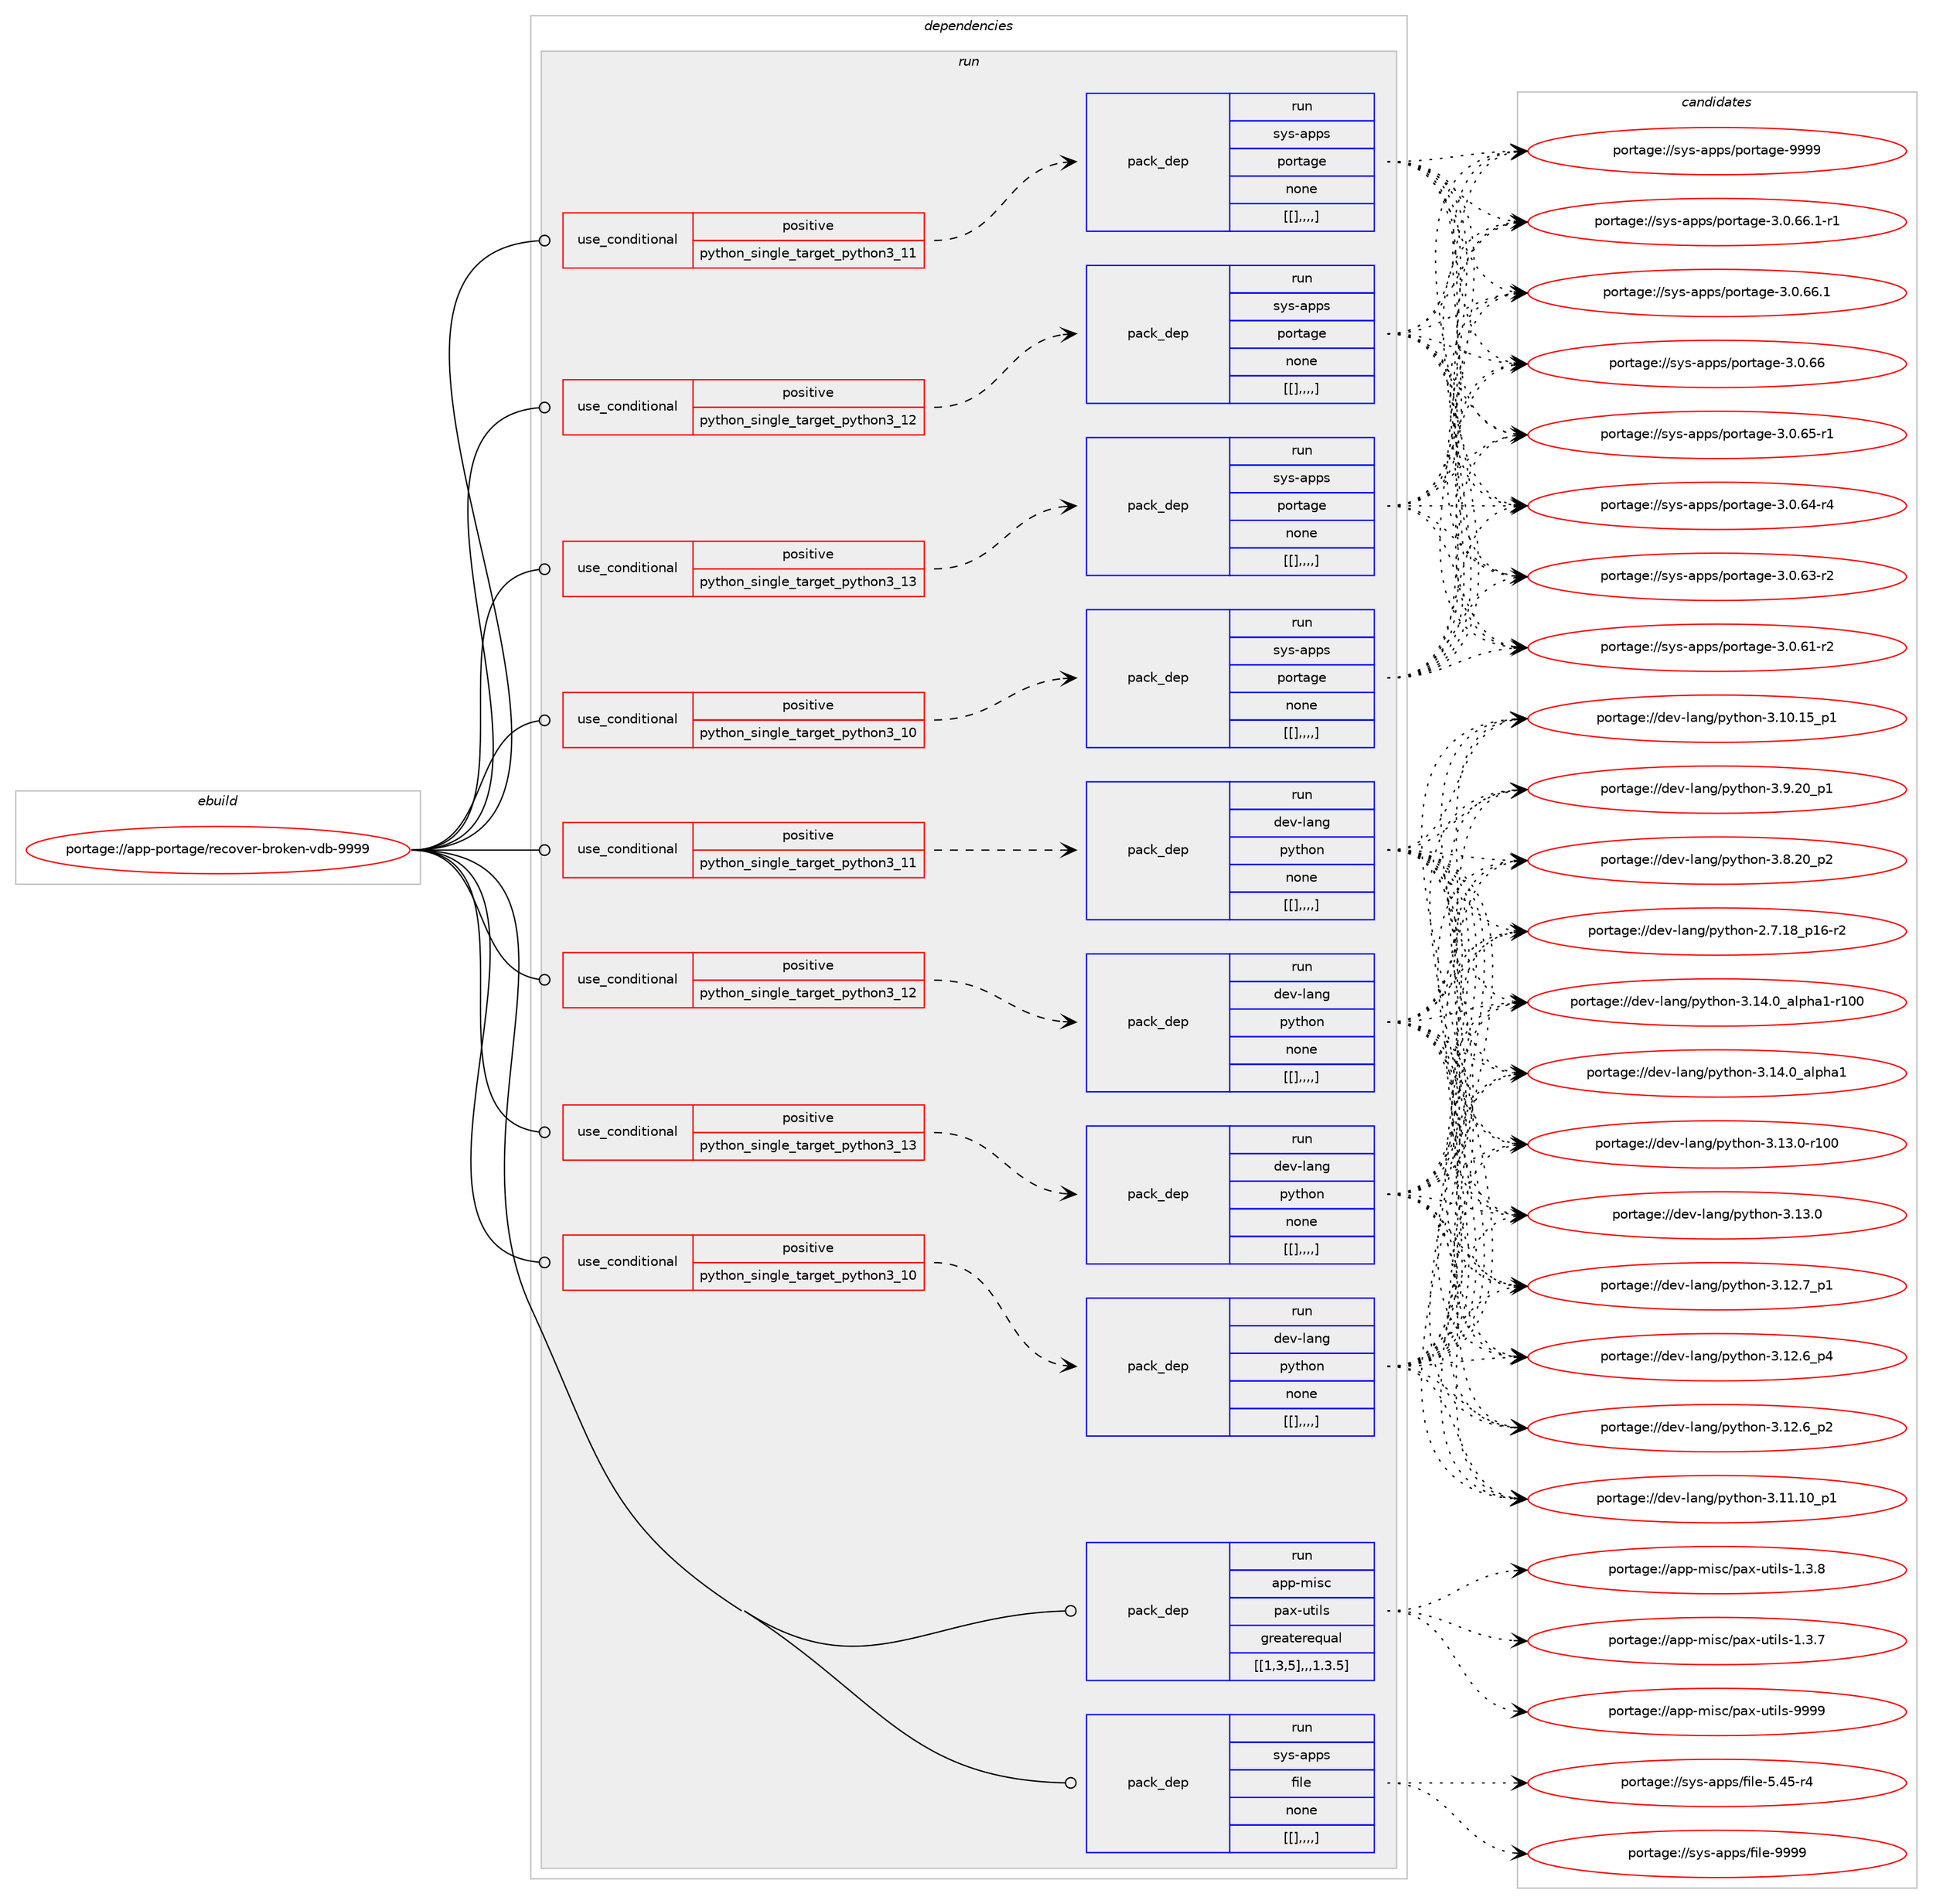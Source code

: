 digraph prolog {

# *************
# Graph options
# *************

newrank=true;
concentrate=true;
compound=true;
graph [rankdir=LR,fontname=Helvetica,fontsize=10,ranksep=1.5];#, ranksep=2.5, nodesep=0.2];
edge  [arrowhead=vee];
node  [fontname=Helvetica,fontsize=10];

# **********
# The ebuild
# **********

subgraph cluster_leftcol {
color=gray;
label=<<i>ebuild</i>>;
id [label="portage://app-portage/recover-broken-vdb-9999", color=red, width=4, href="../app-portage/recover-broken-vdb-9999.svg"];
}

# ****************
# The dependencies
# ****************

subgraph cluster_midcol {
color=gray;
label=<<i>dependencies</i>>;
subgraph cluster_compile {
fillcolor="#eeeeee";
style=filled;
label=<<i>compile</i>>;
}
subgraph cluster_compileandrun {
fillcolor="#eeeeee";
style=filled;
label=<<i>compile and run</i>>;
}
subgraph cluster_run {
fillcolor="#eeeeee";
style=filled;
label=<<i>run</i>>;
subgraph cond15689 {
dependency54477 [label=<<TABLE BORDER="0" CELLBORDER="1" CELLSPACING="0" CELLPADDING="4"><TR><TD ROWSPAN="3" CELLPADDING="10">use_conditional</TD></TR><TR><TD>positive</TD></TR><TR><TD>python_single_target_python3_10</TD></TR></TABLE>>, shape=none, color=red];
subgraph pack38253 {
dependency54488 [label=<<TABLE BORDER="0" CELLBORDER="1" CELLSPACING="0" CELLPADDING="4" WIDTH="220"><TR><TD ROWSPAN="6" CELLPADDING="30">pack_dep</TD></TR><TR><TD WIDTH="110">run</TD></TR><TR><TD>dev-lang</TD></TR><TR><TD>python</TD></TR><TR><TD>none</TD></TR><TR><TD>[[],,,,]</TD></TR></TABLE>>, shape=none, color=blue];
}
dependency54477:e -> dependency54488:w [weight=20,style="dashed",arrowhead="vee"];
}
id:e -> dependency54477:w [weight=20,style="solid",arrowhead="odot"];
subgraph cond15701 {
dependency54513 [label=<<TABLE BORDER="0" CELLBORDER="1" CELLSPACING="0" CELLPADDING="4"><TR><TD ROWSPAN="3" CELLPADDING="10">use_conditional</TD></TR><TR><TD>positive</TD></TR><TR><TD>python_single_target_python3_10</TD></TR></TABLE>>, shape=none, color=red];
subgraph pack38270 {
dependency54521 [label=<<TABLE BORDER="0" CELLBORDER="1" CELLSPACING="0" CELLPADDING="4" WIDTH="220"><TR><TD ROWSPAN="6" CELLPADDING="30">pack_dep</TD></TR><TR><TD WIDTH="110">run</TD></TR><TR><TD>sys-apps</TD></TR><TR><TD>portage</TD></TR><TR><TD>none</TD></TR><TR><TD>[[],,,,]</TD></TR></TABLE>>, shape=none, color=blue];
}
dependency54513:e -> dependency54521:w [weight=20,style="dashed",arrowhead="vee"];
}
id:e -> dependency54513:w [weight=20,style="solid",arrowhead="odot"];
subgraph cond15709 {
dependency54547 [label=<<TABLE BORDER="0" CELLBORDER="1" CELLSPACING="0" CELLPADDING="4"><TR><TD ROWSPAN="3" CELLPADDING="10">use_conditional</TD></TR><TR><TD>positive</TD></TR><TR><TD>python_single_target_python3_11</TD></TR></TABLE>>, shape=none, color=red];
subgraph pack38307 {
dependency54565 [label=<<TABLE BORDER="0" CELLBORDER="1" CELLSPACING="0" CELLPADDING="4" WIDTH="220"><TR><TD ROWSPAN="6" CELLPADDING="30">pack_dep</TD></TR><TR><TD WIDTH="110">run</TD></TR><TR><TD>dev-lang</TD></TR><TR><TD>python</TD></TR><TR><TD>none</TD></TR><TR><TD>[[],,,,]</TD></TR></TABLE>>, shape=none, color=blue];
}
dependency54547:e -> dependency54565:w [weight=20,style="dashed",arrowhead="vee"];
}
id:e -> dependency54547:w [weight=20,style="solid",arrowhead="odot"];
subgraph cond15734 {
dependency54611 [label=<<TABLE BORDER="0" CELLBORDER="1" CELLSPACING="0" CELLPADDING="4"><TR><TD ROWSPAN="3" CELLPADDING="10">use_conditional</TD></TR><TR><TD>positive</TD></TR><TR><TD>python_single_target_python3_11</TD></TR></TABLE>>, shape=none, color=red];
subgraph pack38340 {
dependency54615 [label=<<TABLE BORDER="0" CELLBORDER="1" CELLSPACING="0" CELLPADDING="4" WIDTH="220"><TR><TD ROWSPAN="6" CELLPADDING="30">pack_dep</TD></TR><TR><TD WIDTH="110">run</TD></TR><TR><TD>sys-apps</TD></TR><TR><TD>portage</TD></TR><TR><TD>none</TD></TR><TR><TD>[[],,,,]</TD></TR></TABLE>>, shape=none, color=blue];
}
dependency54611:e -> dependency54615:w [weight=20,style="dashed",arrowhead="vee"];
}
id:e -> dependency54611:w [weight=20,style="solid",arrowhead="odot"];
subgraph cond15743 {
dependency54733 [label=<<TABLE BORDER="0" CELLBORDER="1" CELLSPACING="0" CELLPADDING="4"><TR><TD ROWSPAN="3" CELLPADDING="10">use_conditional</TD></TR><TR><TD>positive</TD></TR><TR><TD>python_single_target_python3_12</TD></TR></TABLE>>, shape=none, color=red];
subgraph pack38418 {
dependency54776 [label=<<TABLE BORDER="0" CELLBORDER="1" CELLSPACING="0" CELLPADDING="4" WIDTH="220"><TR><TD ROWSPAN="6" CELLPADDING="30">pack_dep</TD></TR><TR><TD WIDTH="110">run</TD></TR><TR><TD>dev-lang</TD></TR><TR><TD>python</TD></TR><TR><TD>none</TD></TR><TR><TD>[[],,,,]</TD></TR></TABLE>>, shape=none, color=blue];
}
dependency54733:e -> dependency54776:w [weight=20,style="dashed",arrowhead="vee"];
}
id:e -> dependency54733:w [weight=20,style="solid",arrowhead="odot"];
subgraph cond15796 {
dependency54865 [label=<<TABLE BORDER="0" CELLBORDER="1" CELLSPACING="0" CELLPADDING="4"><TR><TD ROWSPAN="3" CELLPADDING="10">use_conditional</TD></TR><TR><TD>positive</TD></TR><TR><TD>python_single_target_python3_12</TD></TR></TABLE>>, shape=none, color=red];
subgraph pack38548 {
dependency54927 [label=<<TABLE BORDER="0" CELLBORDER="1" CELLSPACING="0" CELLPADDING="4" WIDTH="220"><TR><TD ROWSPAN="6" CELLPADDING="30">pack_dep</TD></TR><TR><TD WIDTH="110">run</TD></TR><TR><TD>sys-apps</TD></TR><TR><TD>portage</TD></TR><TR><TD>none</TD></TR><TR><TD>[[],,,,]</TD></TR></TABLE>>, shape=none, color=blue];
}
dependency54865:e -> dependency54927:w [weight=20,style="dashed",arrowhead="vee"];
}
id:e -> dependency54865:w [weight=20,style="solid",arrowhead="odot"];
subgraph cond15842 {
dependency55041 [label=<<TABLE BORDER="0" CELLBORDER="1" CELLSPACING="0" CELLPADDING="4"><TR><TD ROWSPAN="3" CELLPADDING="10">use_conditional</TD></TR><TR><TD>positive</TD></TR><TR><TD>python_single_target_python3_13</TD></TR></TABLE>>, shape=none, color=red];
subgraph pack38677 {
dependency55151 [label=<<TABLE BORDER="0" CELLBORDER="1" CELLSPACING="0" CELLPADDING="4" WIDTH="220"><TR><TD ROWSPAN="6" CELLPADDING="30">pack_dep</TD></TR><TR><TD WIDTH="110">run</TD></TR><TR><TD>dev-lang</TD></TR><TR><TD>python</TD></TR><TR><TD>none</TD></TR><TR><TD>[[],,,,]</TD></TR></TABLE>>, shape=none, color=blue];
}
dependency55041:e -> dependency55151:w [weight=20,style="dashed",arrowhead="vee"];
}
id:e -> dependency55041:w [weight=20,style="solid",arrowhead="odot"];
subgraph cond15913 {
dependency55205 [label=<<TABLE BORDER="0" CELLBORDER="1" CELLSPACING="0" CELLPADDING="4"><TR><TD ROWSPAN="3" CELLPADDING="10">use_conditional</TD></TR><TR><TD>positive</TD></TR><TR><TD>python_single_target_python3_13</TD></TR></TABLE>>, shape=none, color=red];
subgraph pack38763 {
dependency55231 [label=<<TABLE BORDER="0" CELLBORDER="1" CELLSPACING="0" CELLPADDING="4" WIDTH="220"><TR><TD ROWSPAN="6" CELLPADDING="30">pack_dep</TD></TR><TR><TD WIDTH="110">run</TD></TR><TR><TD>sys-apps</TD></TR><TR><TD>portage</TD></TR><TR><TD>none</TD></TR><TR><TD>[[],,,,]</TD></TR></TABLE>>, shape=none, color=blue];
}
dependency55205:e -> dependency55231:w [weight=20,style="dashed",arrowhead="vee"];
}
id:e -> dependency55205:w [weight=20,style="solid",arrowhead="odot"];
subgraph pack38775 {
dependency55275 [label=<<TABLE BORDER="0" CELLBORDER="1" CELLSPACING="0" CELLPADDING="4" WIDTH="220"><TR><TD ROWSPAN="6" CELLPADDING="30">pack_dep</TD></TR><TR><TD WIDTH="110">run</TD></TR><TR><TD>app-misc</TD></TR><TR><TD>pax-utils</TD></TR><TR><TD>greaterequal</TD></TR><TR><TD>[[1,3,5],,,1.3.5]</TD></TR></TABLE>>, shape=none, color=blue];
}
id:e -> dependency55275:w [weight=20,style="solid",arrowhead="odot"];
subgraph pack38799 {
dependency55292 [label=<<TABLE BORDER="0" CELLBORDER="1" CELLSPACING="0" CELLPADDING="4" WIDTH="220"><TR><TD ROWSPAN="6" CELLPADDING="30">pack_dep</TD></TR><TR><TD WIDTH="110">run</TD></TR><TR><TD>sys-apps</TD></TR><TR><TD>file</TD></TR><TR><TD>none</TD></TR><TR><TD>[[],,,,]</TD></TR></TABLE>>, shape=none, color=blue];
}
id:e -> dependency55292:w [weight=20,style="solid",arrowhead="odot"];
}
}

# **************
# The candidates
# **************

subgraph cluster_choices {
rank=same;
color=gray;
label=<<i>candidates</i>>;

subgraph choice37584 {
color=black;
nodesep=1;
choice100101118451089711010347112121116104111110455146495246489597108112104974945114494848 [label="portage://dev-lang/python-3.14.0_alpha1-r100", color=red, width=4,href="../dev-lang/python-3.14.0_alpha1-r100.svg"];
choice1001011184510897110103471121211161041111104551464952464895971081121049749 [label="portage://dev-lang/python-3.14.0_alpha1", color=red, width=4,href="../dev-lang/python-3.14.0_alpha1.svg"];
choice1001011184510897110103471121211161041111104551464951464845114494848 [label="portage://dev-lang/python-3.13.0-r100", color=red, width=4,href="../dev-lang/python-3.13.0-r100.svg"];
choice10010111845108971101034711212111610411111045514649514648 [label="portage://dev-lang/python-3.13.0", color=red, width=4,href="../dev-lang/python-3.13.0.svg"];
choice100101118451089711010347112121116104111110455146495046559511249 [label="portage://dev-lang/python-3.12.7_p1", color=red, width=4,href="../dev-lang/python-3.12.7_p1.svg"];
choice100101118451089711010347112121116104111110455146495046549511252 [label="portage://dev-lang/python-3.12.6_p4", color=red, width=4,href="../dev-lang/python-3.12.6_p4.svg"];
choice100101118451089711010347112121116104111110455146495046549511250 [label="portage://dev-lang/python-3.12.6_p2", color=red, width=4,href="../dev-lang/python-3.12.6_p2.svg"];
choice10010111845108971101034711212111610411111045514649494649489511249 [label="portage://dev-lang/python-3.11.10_p1", color=red, width=4,href="../dev-lang/python-3.11.10_p1.svg"];
choice10010111845108971101034711212111610411111045514649484649539511249 [label="portage://dev-lang/python-3.10.15_p1", color=red, width=4,href="../dev-lang/python-3.10.15_p1.svg"];
choice100101118451089711010347112121116104111110455146574650489511249 [label="portage://dev-lang/python-3.9.20_p1", color=red, width=4,href="../dev-lang/python-3.9.20_p1.svg"];
choice100101118451089711010347112121116104111110455146564650489511250 [label="portage://dev-lang/python-3.8.20_p2", color=red, width=4,href="../dev-lang/python-3.8.20_p2.svg"];
choice100101118451089711010347112121116104111110455046554649569511249544511450 [label="portage://dev-lang/python-2.7.18_p16-r2", color=red, width=4,href="../dev-lang/python-2.7.18_p16-r2.svg"];
dependency54488:e -> choice100101118451089711010347112121116104111110455146495246489597108112104974945114494848:w [style=dotted,weight="100"];
dependency54488:e -> choice1001011184510897110103471121211161041111104551464952464895971081121049749:w [style=dotted,weight="100"];
dependency54488:e -> choice1001011184510897110103471121211161041111104551464951464845114494848:w [style=dotted,weight="100"];
dependency54488:e -> choice10010111845108971101034711212111610411111045514649514648:w [style=dotted,weight="100"];
dependency54488:e -> choice100101118451089711010347112121116104111110455146495046559511249:w [style=dotted,weight="100"];
dependency54488:e -> choice100101118451089711010347112121116104111110455146495046549511252:w [style=dotted,weight="100"];
dependency54488:e -> choice100101118451089711010347112121116104111110455146495046549511250:w [style=dotted,weight="100"];
dependency54488:e -> choice10010111845108971101034711212111610411111045514649494649489511249:w [style=dotted,weight="100"];
dependency54488:e -> choice10010111845108971101034711212111610411111045514649484649539511249:w [style=dotted,weight="100"];
dependency54488:e -> choice100101118451089711010347112121116104111110455146574650489511249:w [style=dotted,weight="100"];
dependency54488:e -> choice100101118451089711010347112121116104111110455146564650489511250:w [style=dotted,weight="100"];
dependency54488:e -> choice100101118451089711010347112121116104111110455046554649569511249544511450:w [style=dotted,weight="100"];
}
subgraph choice37630 {
color=black;
nodesep=1;
choice115121115459711211211547112111114116971031014557575757 [label="portage://sys-apps/portage-9999", color=red, width=4,href="../sys-apps/portage-9999.svg"];
choice115121115459711211211547112111114116971031014551464846545446494511449 [label="portage://sys-apps/portage-3.0.66.1-r1", color=red, width=4,href="../sys-apps/portage-3.0.66.1-r1.svg"];
choice11512111545971121121154711211111411697103101455146484654544649 [label="portage://sys-apps/portage-3.0.66.1", color=red, width=4,href="../sys-apps/portage-3.0.66.1.svg"];
choice1151211154597112112115471121111141169710310145514648465454 [label="portage://sys-apps/portage-3.0.66", color=red, width=4,href="../sys-apps/portage-3.0.66.svg"];
choice11512111545971121121154711211111411697103101455146484654534511449 [label="portage://sys-apps/portage-3.0.65-r1", color=red, width=4,href="../sys-apps/portage-3.0.65-r1.svg"];
choice11512111545971121121154711211111411697103101455146484654524511452 [label="portage://sys-apps/portage-3.0.64-r4", color=red, width=4,href="../sys-apps/portage-3.0.64-r4.svg"];
choice11512111545971121121154711211111411697103101455146484654514511450 [label="portage://sys-apps/portage-3.0.63-r2", color=red, width=4,href="../sys-apps/portage-3.0.63-r2.svg"];
choice11512111545971121121154711211111411697103101455146484654494511450 [label="portage://sys-apps/portage-3.0.61-r2", color=red, width=4,href="../sys-apps/portage-3.0.61-r2.svg"];
dependency54521:e -> choice115121115459711211211547112111114116971031014557575757:w [style=dotted,weight="100"];
dependency54521:e -> choice115121115459711211211547112111114116971031014551464846545446494511449:w [style=dotted,weight="100"];
dependency54521:e -> choice11512111545971121121154711211111411697103101455146484654544649:w [style=dotted,weight="100"];
dependency54521:e -> choice1151211154597112112115471121111141169710310145514648465454:w [style=dotted,weight="100"];
dependency54521:e -> choice11512111545971121121154711211111411697103101455146484654534511449:w [style=dotted,weight="100"];
dependency54521:e -> choice11512111545971121121154711211111411697103101455146484654524511452:w [style=dotted,weight="100"];
dependency54521:e -> choice11512111545971121121154711211111411697103101455146484654514511450:w [style=dotted,weight="100"];
dependency54521:e -> choice11512111545971121121154711211111411697103101455146484654494511450:w [style=dotted,weight="100"];
}
subgraph choice37641 {
color=black;
nodesep=1;
choice100101118451089711010347112121116104111110455146495246489597108112104974945114494848 [label="portage://dev-lang/python-3.14.0_alpha1-r100", color=red, width=4,href="../dev-lang/python-3.14.0_alpha1-r100.svg"];
choice1001011184510897110103471121211161041111104551464952464895971081121049749 [label="portage://dev-lang/python-3.14.0_alpha1", color=red, width=4,href="../dev-lang/python-3.14.0_alpha1.svg"];
choice1001011184510897110103471121211161041111104551464951464845114494848 [label="portage://dev-lang/python-3.13.0-r100", color=red, width=4,href="../dev-lang/python-3.13.0-r100.svg"];
choice10010111845108971101034711212111610411111045514649514648 [label="portage://dev-lang/python-3.13.0", color=red, width=4,href="../dev-lang/python-3.13.0.svg"];
choice100101118451089711010347112121116104111110455146495046559511249 [label="portage://dev-lang/python-3.12.7_p1", color=red, width=4,href="../dev-lang/python-3.12.7_p1.svg"];
choice100101118451089711010347112121116104111110455146495046549511252 [label="portage://dev-lang/python-3.12.6_p4", color=red, width=4,href="../dev-lang/python-3.12.6_p4.svg"];
choice100101118451089711010347112121116104111110455146495046549511250 [label="portage://dev-lang/python-3.12.6_p2", color=red, width=4,href="../dev-lang/python-3.12.6_p2.svg"];
choice10010111845108971101034711212111610411111045514649494649489511249 [label="portage://dev-lang/python-3.11.10_p1", color=red, width=4,href="../dev-lang/python-3.11.10_p1.svg"];
choice10010111845108971101034711212111610411111045514649484649539511249 [label="portage://dev-lang/python-3.10.15_p1", color=red, width=4,href="../dev-lang/python-3.10.15_p1.svg"];
choice100101118451089711010347112121116104111110455146574650489511249 [label="portage://dev-lang/python-3.9.20_p1", color=red, width=4,href="../dev-lang/python-3.9.20_p1.svg"];
choice100101118451089711010347112121116104111110455146564650489511250 [label="portage://dev-lang/python-3.8.20_p2", color=red, width=4,href="../dev-lang/python-3.8.20_p2.svg"];
choice100101118451089711010347112121116104111110455046554649569511249544511450 [label="portage://dev-lang/python-2.7.18_p16-r2", color=red, width=4,href="../dev-lang/python-2.7.18_p16-r2.svg"];
dependency54565:e -> choice100101118451089711010347112121116104111110455146495246489597108112104974945114494848:w [style=dotted,weight="100"];
dependency54565:e -> choice1001011184510897110103471121211161041111104551464952464895971081121049749:w [style=dotted,weight="100"];
dependency54565:e -> choice1001011184510897110103471121211161041111104551464951464845114494848:w [style=dotted,weight="100"];
dependency54565:e -> choice10010111845108971101034711212111610411111045514649514648:w [style=dotted,weight="100"];
dependency54565:e -> choice100101118451089711010347112121116104111110455146495046559511249:w [style=dotted,weight="100"];
dependency54565:e -> choice100101118451089711010347112121116104111110455146495046549511252:w [style=dotted,weight="100"];
dependency54565:e -> choice100101118451089711010347112121116104111110455146495046549511250:w [style=dotted,weight="100"];
dependency54565:e -> choice10010111845108971101034711212111610411111045514649494649489511249:w [style=dotted,weight="100"];
dependency54565:e -> choice10010111845108971101034711212111610411111045514649484649539511249:w [style=dotted,weight="100"];
dependency54565:e -> choice100101118451089711010347112121116104111110455146574650489511249:w [style=dotted,weight="100"];
dependency54565:e -> choice100101118451089711010347112121116104111110455146564650489511250:w [style=dotted,weight="100"];
dependency54565:e -> choice100101118451089711010347112121116104111110455046554649569511249544511450:w [style=dotted,weight="100"];
}
subgraph choice37673 {
color=black;
nodesep=1;
choice115121115459711211211547112111114116971031014557575757 [label="portage://sys-apps/portage-9999", color=red, width=4,href="../sys-apps/portage-9999.svg"];
choice115121115459711211211547112111114116971031014551464846545446494511449 [label="portage://sys-apps/portage-3.0.66.1-r1", color=red, width=4,href="../sys-apps/portage-3.0.66.1-r1.svg"];
choice11512111545971121121154711211111411697103101455146484654544649 [label="portage://sys-apps/portage-3.0.66.1", color=red, width=4,href="../sys-apps/portage-3.0.66.1.svg"];
choice1151211154597112112115471121111141169710310145514648465454 [label="portage://sys-apps/portage-3.0.66", color=red, width=4,href="../sys-apps/portage-3.0.66.svg"];
choice11512111545971121121154711211111411697103101455146484654534511449 [label="portage://sys-apps/portage-3.0.65-r1", color=red, width=4,href="../sys-apps/portage-3.0.65-r1.svg"];
choice11512111545971121121154711211111411697103101455146484654524511452 [label="portage://sys-apps/portage-3.0.64-r4", color=red, width=4,href="../sys-apps/portage-3.0.64-r4.svg"];
choice11512111545971121121154711211111411697103101455146484654514511450 [label="portage://sys-apps/portage-3.0.63-r2", color=red, width=4,href="../sys-apps/portage-3.0.63-r2.svg"];
choice11512111545971121121154711211111411697103101455146484654494511450 [label="portage://sys-apps/portage-3.0.61-r2", color=red, width=4,href="../sys-apps/portage-3.0.61-r2.svg"];
dependency54615:e -> choice115121115459711211211547112111114116971031014557575757:w [style=dotted,weight="100"];
dependency54615:e -> choice115121115459711211211547112111114116971031014551464846545446494511449:w [style=dotted,weight="100"];
dependency54615:e -> choice11512111545971121121154711211111411697103101455146484654544649:w [style=dotted,weight="100"];
dependency54615:e -> choice1151211154597112112115471121111141169710310145514648465454:w [style=dotted,weight="100"];
dependency54615:e -> choice11512111545971121121154711211111411697103101455146484654534511449:w [style=dotted,weight="100"];
dependency54615:e -> choice11512111545971121121154711211111411697103101455146484654524511452:w [style=dotted,weight="100"];
dependency54615:e -> choice11512111545971121121154711211111411697103101455146484654514511450:w [style=dotted,weight="100"];
dependency54615:e -> choice11512111545971121121154711211111411697103101455146484654494511450:w [style=dotted,weight="100"];
}
subgraph choice37710 {
color=black;
nodesep=1;
choice100101118451089711010347112121116104111110455146495246489597108112104974945114494848 [label="portage://dev-lang/python-3.14.0_alpha1-r100", color=red, width=4,href="../dev-lang/python-3.14.0_alpha1-r100.svg"];
choice1001011184510897110103471121211161041111104551464952464895971081121049749 [label="portage://dev-lang/python-3.14.0_alpha1", color=red, width=4,href="../dev-lang/python-3.14.0_alpha1.svg"];
choice1001011184510897110103471121211161041111104551464951464845114494848 [label="portage://dev-lang/python-3.13.0-r100", color=red, width=4,href="../dev-lang/python-3.13.0-r100.svg"];
choice10010111845108971101034711212111610411111045514649514648 [label="portage://dev-lang/python-3.13.0", color=red, width=4,href="../dev-lang/python-3.13.0.svg"];
choice100101118451089711010347112121116104111110455146495046559511249 [label="portage://dev-lang/python-3.12.7_p1", color=red, width=4,href="../dev-lang/python-3.12.7_p1.svg"];
choice100101118451089711010347112121116104111110455146495046549511252 [label="portage://dev-lang/python-3.12.6_p4", color=red, width=4,href="../dev-lang/python-3.12.6_p4.svg"];
choice100101118451089711010347112121116104111110455146495046549511250 [label="portage://dev-lang/python-3.12.6_p2", color=red, width=4,href="../dev-lang/python-3.12.6_p2.svg"];
choice10010111845108971101034711212111610411111045514649494649489511249 [label="portage://dev-lang/python-3.11.10_p1", color=red, width=4,href="../dev-lang/python-3.11.10_p1.svg"];
choice10010111845108971101034711212111610411111045514649484649539511249 [label="portage://dev-lang/python-3.10.15_p1", color=red, width=4,href="../dev-lang/python-3.10.15_p1.svg"];
choice100101118451089711010347112121116104111110455146574650489511249 [label="portage://dev-lang/python-3.9.20_p1", color=red, width=4,href="../dev-lang/python-3.9.20_p1.svg"];
choice100101118451089711010347112121116104111110455146564650489511250 [label="portage://dev-lang/python-3.8.20_p2", color=red, width=4,href="../dev-lang/python-3.8.20_p2.svg"];
choice100101118451089711010347112121116104111110455046554649569511249544511450 [label="portage://dev-lang/python-2.7.18_p16-r2", color=red, width=4,href="../dev-lang/python-2.7.18_p16-r2.svg"];
dependency54776:e -> choice100101118451089711010347112121116104111110455146495246489597108112104974945114494848:w [style=dotted,weight="100"];
dependency54776:e -> choice1001011184510897110103471121211161041111104551464952464895971081121049749:w [style=dotted,weight="100"];
dependency54776:e -> choice1001011184510897110103471121211161041111104551464951464845114494848:w [style=dotted,weight="100"];
dependency54776:e -> choice10010111845108971101034711212111610411111045514649514648:w [style=dotted,weight="100"];
dependency54776:e -> choice100101118451089711010347112121116104111110455146495046559511249:w [style=dotted,weight="100"];
dependency54776:e -> choice100101118451089711010347112121116104111110455146495046549511252:w [style=dotted,weight="100"];
dependency54776:e -> choice100101118451089711010347112121116104111110455146495046549511250:w [style=dotted,weight="100"];
dependency54776:e -> choice10010111845108971101034711212111610411111045514649494649489511249:w [style=dotted,weight="100"];
dependency54776:e -> choice10010111845108971101034711212111610411111045514649484649539511249:w [style=dotted,weight="100"];
dependency54776:e -> choice100101118451089711010347112121116104111110455146574650489511249:w [style=dotted,weight="100"];
dependency54776:e -> choice100101118451089711010347112121116104111110455146564650489511250:w [style=dotted,weight="100"];
dependency54776:e -> choice100101118451089711010347112121116104111110455046554649569511249544511450:w [style=dotted,weight="100"];
}
subgraph choice37721 {
color=black;
nodesep=1;
choice115121115459711211211547112111114116971031014557575757 [label="portage://sys-apps/portage-9999", color=red, width=4,href="../sys-apps/portage-9999.svg"];
choice115121115459711211211547112111114116971031014551464846545446494511449 [label="portage://sys-apps/portage-3.0.66.1-r1", color=red, width=4,href="../sys-apps/portage-3.0.66.1-r1.svg"];
choice11512111545971121121154711211111411697103101455146484654544649 [label="portage://sys-apps/portage-3.0.66.1", color=red, width=4,href="../sys-apps/portage-3.0.66.1.svg"];
choice1151211154597112112115471121111141169710310145514648465454 [label="portage://sys-apps/portage-3.0.66", color=red, width=4,href="../sys-apps/portage-3.0.66.svg"];
choice11512111545971121121154711211111411697103101455146484654534511449 [label="portage://sys-apps/portage-3.0.65-r1", color=red, width=4,href="../sys-apps/portage-3.0.65-r1.svg"];
choice11512111545971121121154711211111411697103101455146484654524511452 [label="portage://sys-apps/portage-3.0.64-r4", color=red, width=4,href="../sys-apps/portage-3.0.64-r4.svg"];
choice11512111545971121121154711211111411697103101455146484654514511450 [label="portage://sys-apps/portage-3.0.63-r2", color=red, width=4,href="../sys-apps/portage-3.0.63-r2.svg"];
choice11512111545971121121154711211111411697103101455146484654494511450 [label="portage://sys-apps/portage-3.0.61-r2", color=red, width=4,href="../sys-apps/portage-3.0.61-r2.svg"];
dependency54927:e -> choice115121115459711211211547112111114116971031014557575757:w [style=dotted,weight="100"];
dependency54927:e -> choice115121115459711211211547112111114116971031014551464846545446494511449:w [style=dotted,weight="100"];
dependency54927:e -> choice11512111545971121121154711211111411697103101455146484654544649:w [style=dotted,weight="100"];
dependency54927:e -> choice1151211154597112112115471121111141169710310145514648465454:w [style=dotted,weight="100"];
dependency54927:e -> choice11512111545971121121154711211111411697103101455146484654534511449:w [style=dotted,weight="100"];
dependency54927:e -> choice11512111545971121121154711211111411697103101455146484654524511452:w [style=dotted,weight="100"];
dependency54927:e -> choice11512111545971121121154711211111411697103101455146484654514511450:w [style=dotted,weight="100"];
dependency54927:e -> choice11512111545971121121154711211111411697103101455146484654494511450:w [style=dotted,weight="100"];
}
subgraph choice37725 {
color=black;
nodesep=1;
choice100101118451089711010347112121116104111110455146495246489597108112104974945114494848 [label="portage://dev-lang/python-3.14.0_alpha1-r100", color=red, width=4,href="../dev-lang/python-3.14.0_alpha1-r100.svg"];
choice1001011184510897110103471121211161041111104551464952464895971081121049749 [label="portage://dev-lang/python-3.14.0_alpha1", color=red, width=4,href="../dev-lang/python-3.14.0_alpha1.svg"];
choice1001011184510897110103471121211161041111104551464951464845114494848 [label="portage://dev-lang/python-3.13.0-r100", color=red, width=4,href="../dev-lang/python-3.13.0-r100.svg"];
choice10010111845108971101034711212111610411111045514649514648 [label="portage://dev-lang/python-3.13.0", color=red, width=4,href="../dev-lang/python-3.13.0.svg"];
choice100101118451089711010347112121116104111110455146495046559511249 [label="portage://dev-lang/python-3.12.7_p1", color=red, width=4,href="../dev-lang/python-3.12.7_p1.svg"];
choice100101118451089711010347112121116104111110455146495046549511252 [label="portage://dev-lang/python-3.12.6_p4", color=red, width=4,href="../dev-lang/python-3.12.6_p4.svg"];
choice100101118451089711010347112121116104111110455146495046549511250 [label="portage://dev-lang/python-3.12.6_p2", color=red, width=4,href="../dev-lang/python-3.12.6_p2.svg"];
choice10010111845108971101034711212111610411111045514649494649489511249 [label="portage://dev-lang/python-3.11.10_p1", color=red, width=4,href="../dev-lang/python-3.11.10_p1.svg"];
choice10010111845108971101034711212111610411111045514649484649539511249 [label="portage://dev-lang/python-3.10.15_p1", color=red, width=4,href="../dev-lang/python-3.10.15_p1.svg"];
choice100101118451089711010347112121116104111110455146574650489511249 [label="portage://dev-lang/python-3.9.20_p1", color=red, width=4,href="../dev-lang/python-3.9.20_p1.svg"];
choice100101118451089711010347112121116104111110455146564650489511250 [label="portage://dev-lang/python-3.8.20_p2", color=red, width=4,href="../dev-lang/python-3.8.20_p2.svg"];
choice100101118451089711010347112121116104111110455046554649569511249544511450 [label="portage://dev-lang/python-2.7.18_p16-r2", color=red, width=4,href="../dev-lang/python-2.7.18_p16-r2.svg"];
dependency55151:e -> choice100101118451089711010347112121116104111110455146495246489597108112104974945114494848:w [style=dotted,weight="100"];
dependency55151:e -> choice1001011184510897110103471121211161041111104551464952464895971081121049749:w [style=dotted,weight="100"];
dependency55151:e -> choice1001011184510897110103471121211161041111104551464951464845114494848:w [style=dotted,weight="100"];
dependency55151:e -> choice10010111845108971101034711212111610411111045514649514648:w [style=dotted,weight="100"];
dependency55151:e -> choice100101118451089711010347112121116104111110455146495046559511249:w [style=dotted,weight="100"];
dependency55151:e -> choice100101118451089711010347112121116104111110455146495046549511252:w [style=dotted,weight="100"];
dependency55151:e -> choice100101118451089711010347112121116104111110455146495046549511250:w [style=dotted,weight="100"];
dependency55151:e -> choice10010111845108971101034711212111610411111045514649494649489511249:w [style=dotted,weight="100"];
dependency55151:e -> choice10010111845108971101034711212111610411111045514649484649539511249:w [style=dotted,weight="100"];
dependency55151:e -> choice100101118451089711010347112121116104111110455146574650489511249:w [style=dotted,weight="100"];
dependency55151:e -> choice100101118451089711010347112121116104111110455146564650489511250:w [style=dotted,weight="100"];
dependency55151:e -> choice100101118451089711010347112121116104111110455046554649569511249544511450:w [style=dotted,weight="100"];
}
subgraph choice37777 {
color=black;
nodesep=1;
choice115121115459711211211547112111114116971031014557575757 [label="portage://sys-apps/portage-9999", color=red, width=4,href="../sys-apps/portage-9999.svg"];
choice115121115459711211211547112111114116971031014551464846545446494511449 [label="portage://sys-apps/portage-3.0.66.1-r1", color=red, width=4,href="../sys-apps/portage-3.0.66.1-r1.svg"];
choice11512111545971121121154711211111411697103101455146484654544649 [label="portage://sys-apps/portage-3.0.66.1", color=red, width=4,href="../sys-apps/portage-3.0.66.1.svg"];
choice1151211154597112112115471121111141169710310145514648465454 [label="portage://sys-apps/portage-3.0.66", color=red, width=4,href="../sys-apps/portage-3.0.66.svg"];
choice11512111545971121121154711211111411697103101455146484654534511449 [label="portage://sys-apps/portage-3.0.65-r1", color=red, width=4,href="../sys-apps/portage-3.0.65-r1.svg"];
choice11512111545971121121154711211111411697103101455146484654524511452 [label="portage://sys-apps/portage-3.0.64-r4", color=red, width=4,href="../sys-apps/portage-3.0.64-r4.svg"];
choice11512111545971121121154711211111411697103101455146484654514511450 [label="portage://sys-apps/portage-3.0.63-r2", color=red, width=4,href="../sys-apps/portage-3.0.63-r2.svg"];
choice11512111545971121121154711211111411697103101455146484654494511450 [label="portage://sys-apps/portage-3.0.61-r2", color=red, width=4,href="../sys-apps/portage-3.0.61-r2.svg"];
dependency55231:e -> choice115121115459711211211547112111114116971031014557575757:w [style=dotted,weight="100"];
dependency55231:e -> choice115121115459711211211547112111114116971031014551464846545446494511449:w [style=dotted,weight="100"];
dependency55231:e -> choice11512111545971121121154711211111411697103101455146484654544649:w [style=dotted,weight="100"];
dependency55231:e -> choice1151211154597112112115471121111141169710310145514648465454:w [style=dotted,weight="100"];
dependency55231:e -> choice11512111545971121121154711211111411697103101455146484654534511449:w [style=dotted,weight="100"];
dependency55231:e -> choice11512111545971121121154711211111411697103101455146484654524511452:w [style=dotted,weight="100"];
dependency55231:e -> choice11512111545971121121154711211111411697103101455146484654514511450:w [style=dotted,weight="100"];
dependency55231:e -> choice11512111545971121121154711211111411697103101455146484654494511450:w [style=dotted,weight="100"];
}
subgraph choice37797 {
color=black;
nodesep=1;
choice9711211245109105115994711297120451171161051081154557575757 [label="portage://app-misc/pax-utils-9999", color=red, width=4,href="../app-misc/pax-utils-9999.svg"];
choice971121124510910511599471129712045117116105108115454946514656 [label="portage://app-misc/pax-utils-1.3.8", color=red, width=4,href="../app-misc/pax-utils-1.3.8.svg"];
choice971121124510910511599471129712045117116105108115454946514655 [label="portage://app-misc/pax-utils-1.3.7", color=red, width=4,href="../app-misc/pax-utils-1.3.7.svg"];
dependency55275:e -> choice9711211245109105115994711297120451171161051081154557575757:w [style=dotted,weight="100"];
dependency55275:e -> choice971121124510910511599471129712045117116105108115454946514656:w [style=dotted,weight="100"];
dependency55275:e -> choice971121124510910511599471129712045117116105108115454946514655:w [style=dotted,weight="100"];
}
subgraph choice37811 {
color=black;
nodesep=1;
choice1151211154597112112115471021051081014557575757 [label="portage://sys-apps/file-9999", color=red, width=4,href="../sys-apps/file-9999.svg"];
choice11512111545971121121154710210510810145534652534511452 [label="portage://sys-apps/file-5.45-r4", color=red, width=4,href="../sys-apps/file-5.45-r4.svg"];
dependency55292:e -> choice1151211154597112112115471021051081014557575757:w [style=dotted,weight="100"];
dependency55292:e -> choice11512111545971121121154710210510810145534652534511452:w [style=dotted,weight="100"];
}
}

}
